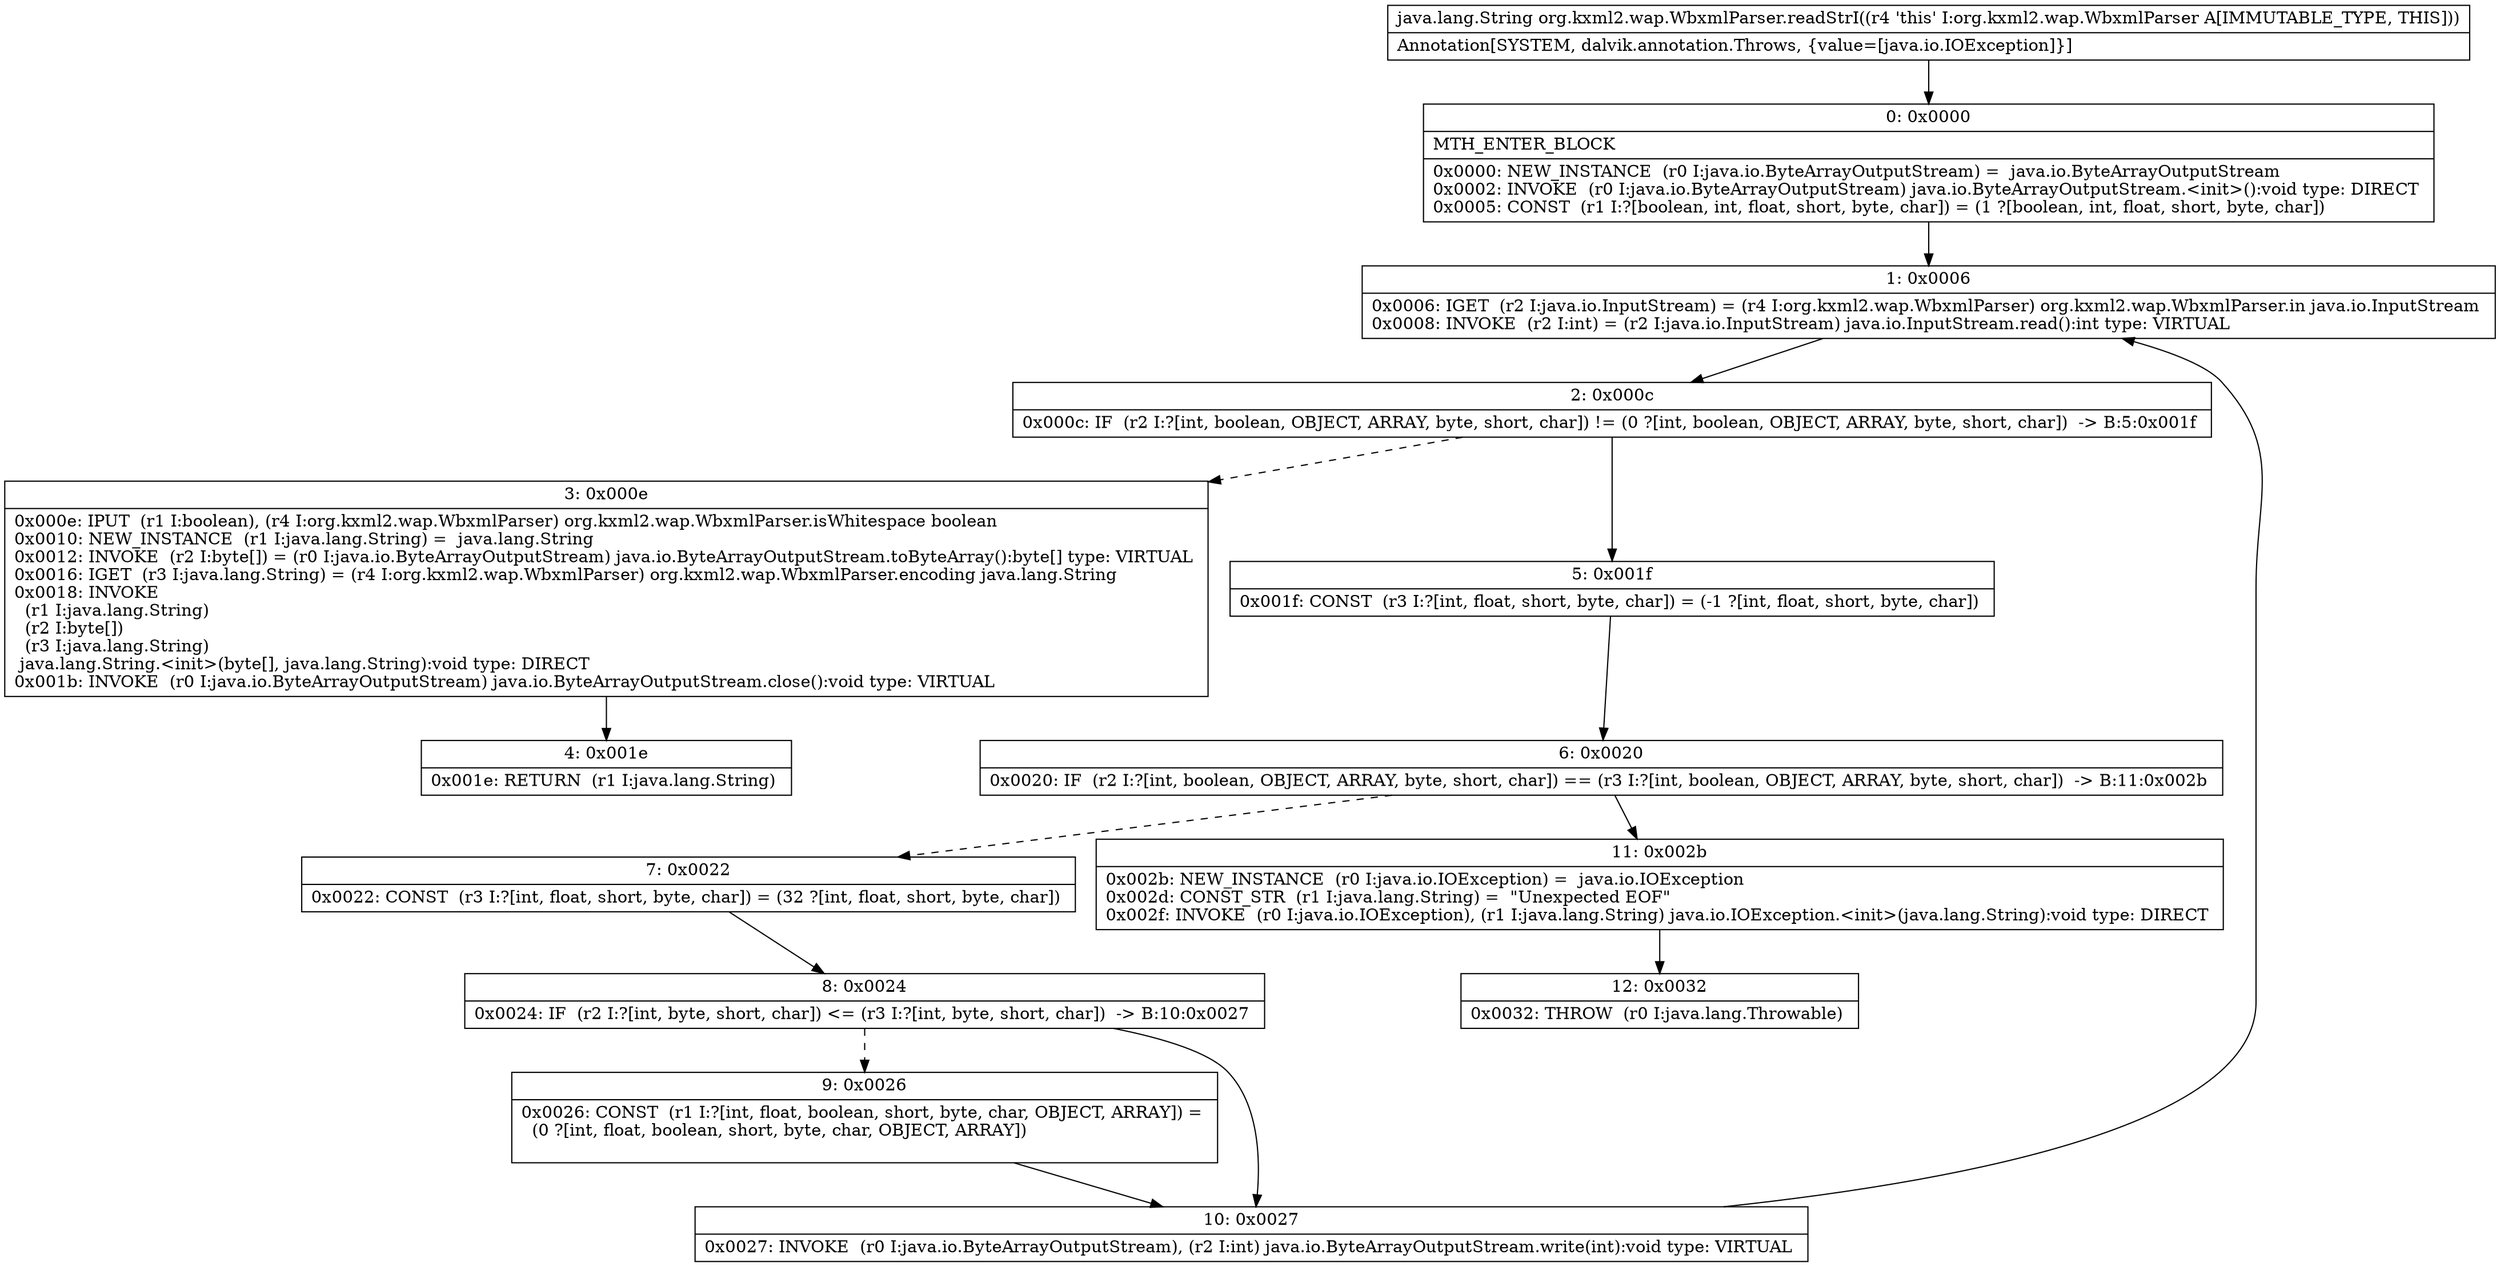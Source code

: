 digraph "CFG fororg.kxml2.wap.WbxmlParser.readStrI()Ljava\/lang\/String;" {
Node_0 [shape=record,label="{0\:\ 0x0000|MTH_ENTER_BLOCK\l|0x0000: NEW_INSTANCE  (r0 I:java.io.ByteArrayOutputStream) =  java.io.ByteArrayOutputStream \l0x0002: INVOKE  (r0 I:java.io.ByteArrayOutputStream) java.io.ByteArrayOutputStream.\<init\>():void type: DIRECT \l0x0005: CONST  (r1 I:?[boolean, int, float, short, byte, char]) = (1 ?[boolean, int, float, short, byte, char]) \l}"];
Node_1 [shape=record,label="{1\:\ 0x0006|0x0006: IGET  (r2 I:java.io.InputStream) = (r4 I:org.kxml2.wap.WbxmlParser) org.kxml2.wap.WbxmlParser.in java.io.InputStream \l0x0008: INVOKE  (r2 I:int) = (r2 I:java.io.InputStream) java.io.InputStream.read():int type: VIRTUAL \l}"];
Node_2 [shape=record,label="{2\:\ 0x000c|0x000c: IF  (r2 I:?[int, boolean, OBJECT, ARRAY, byte, short, char]) != (0 ?[int, boolean, OBJECT, ARRAY, byte, short, char])  \-\> B:5:0x001f \l}"];
Node_3 [shape=record,label="{3\:\ 0x000e|0x000e: IPUT  (r1 I:boolean), (r4 I:org.kxml2.wap.WbxmlParser) org.kxml2.wap.WbxmlParser.isWhitespace boolean \l0x0010: NEW_INSTANCE  (r1 I:java.lang.String) =  java.lang.String \l0x0012: INVOKE  (r2 I:byte[]) = (r0 I:java.io.ByteArrayOutputStream) java.io.ByteArrayOutputStream.toByteArray():byte[] type: VIRTUAL \l0x0016: IGET  (r3 I:java.lang.String) = (r4 I:org.kxml2.wap.WbxmlParser) org.kxml2.wap.WbxmlParser.encoding java.lang.String \l0x0018: INVOKE  \l  (r1 I:java.lang.String)\l  (r2 I:byte[])\l  (r3 I:java.lang.String)\l java.lang.String.\<init\>(byte[], java.lang.String):void type: DIRECT \l0x001b: INVOKE  (r0 I:java.io.ByteArrayOutputStream) java.io.ByteArrayOutputStream.close():void type: VIRTUAL \l}"];
Node_4 [shape=record,label="{4\:\ 0x001e|0x001e: RETURN  (r1 I:java.lang.String) \l}"];
Node_5 [shape=record,label="{5\:\ 0x001f|0x001f: CONST  (r3 I:?[int, float, short, byte, char]) = (\-1 ?[int, float, short, byte, char]) \l}"];
Node_6 [shape=record,label="{6\:\ 0x0020|0x0020: IF  (r2 I:?[int, boolean, OBJECT, ARRAY, byte, short, char]) == (r3 I:?[int, boolean, OBJECT, ARRAY, byte, short, char])  \-\> B:11:0x002b \l}"];
Node_7 [shape=record,label="{7\:\ 0x0022|0x0022: CONST  (r3 I:?[int, float, short, byte, char]) = (32 ?[int, float, short, byte, char]) \l}"];
Node_8 [shape=record,label="{8\:\ 0x0024|0x0024: IF  (r2 I:?[int, byte, short, char]) \<= (r3 I:?[int, byte, short, char])  \-\> B:10:0x0027 \l}"];
Node_9 [shape=record,label="{9\:\ 0x0026|0x0026: CONST  (r1 I:?[int, float, boolean, short, byte, char, OBJECT, ARRAY]) = \l  (0 ?[int, float, boolean, short, byte, char, OBJECT, ARRAY])\l \l}"];
Node_10 [shape=record,label="{10\:\ 0x0027|0x0027: INVOKE  (r0 I:java.io.ByteArrayOutputStream), (r2 I:int) java.io.ByteArrayOutputStream.write(int):void type: VIRTUAL \l}"];
Node_11 [shape=record,label="{11\:\ 0x002b|0x002b: NEW_INSTANCE  (r0 I:java.io.IOException) =  java.io.IOException \l0x002d: CONST_STR  (r1 I:java.lang.String) =  \"Unexpected EOF\" \l0x002f: INVOKE  (r0 I:java.io.IOException), (r1 I:java.lang.String) java.io.IOException.\<init\>(java.lang.String):void type: DIRECT \l}"];
Node_12 [shape=record,label="{12\:\ 0x0032|0x0032: THROW  (r0 I:java.lang.Throwable) \l}"];
MethodNode[shape=record,label="{java.lang.String org.kxml2.wap.WbxmlParser.readStrI((r4 'this' I:org.kxml2.wap.WbxmlParser A[IMMUTABLE_TYPE, THIS]))  | Annotation[SYSTEM, dalvik.annotation.Throws, \{value=[java.io.IOException]\}]\l}"];
MethodNode -> Node_0;
Node_0 -> Node_1;
Node_1 -> Node_2;
Node_2 -> Node_3[style=dashed];
Node_2 -> Node_5;
Node_3 -> Node_4;
Node_5 -> Node_6;
Node_6 -> Node_7[style=dashed];
Node_6 -> Node_11;
Node_7 -> Node_8;
Node_8 -> Node_9[style=dashed];
Node_8 -> Node_10;
Node_9 -> Node_10;
Node_10 -> Node_1;
Node_11 -> Node_12;
}

